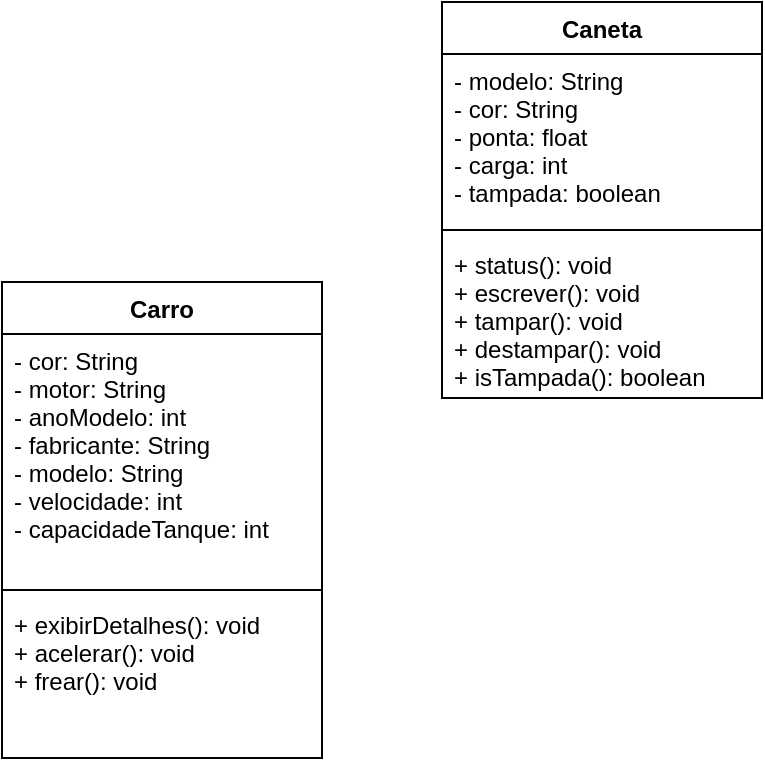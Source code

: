<mxfile>
    <diagram id="lz-HZHUFZCwvl4_mPgK8" name="Page-1">
        <mxGraphModel dx="882" dy="607" grid="1" gridSize="10" guides="1" tooltips="1" connect="1" arrows="1" fold="1" page="1" pageScale="1" pageWidth="850" pageHeight="1100" math="0" shadow="0">
            <root>
                <mxCell id="0"/>
                <mxCell id="1" parent="0"/>
                <mxCell id="2" value="Carro" style="swimlane;fontStyle=1;align=center;verticalAlign=top;childLayout=stackLayout;horizontal=1;startSize=26;horizontalStack=0;resizeParent=1;resizeParentMax=0;resizeLast=0;collapsible=1;marginBottom=0;" parent="1" vertex="1">
                    <mxGeometry x="250" y="270" width="160" height="238" as="geometry"/>
                </mxCell>
                <mxCell id="3" value="- cor: String&#10;- motor: String&#10;- anoModelo: int&#10;- fabricante: String&#10;- modelo: String&#10;- velocidade: int&#10;- capacidadeTanque: int&#10; " style="text;strokeColor=none;fillColor=none;align=left;verticalAlign=top;spacingLeft=4;spacingRight=4;overflow=hidden;rotatable=0;points=[[0,0.5],[1,0.5]];portConstraint=eastwest;" parent="2" vertex="1">
                    <mxGeometry y="26" width="160" height="124" as="geometry"/>
                </mxCell>
                <mxCell id="4" value="" style="line;strokeWidth=1;fillColor=none;align=left;verticalAlign=middle;spacingTop=-1;spacingLeft=3;spacingRight=3;rotatable=0;labelPosition=right;points=[];portConstraint=eastwest;strokeColor=inherit;" parent="2" vertex="1">
                    <mxGeometry y="150" width="160" height="8" as="geometry"/>
                </mxCell>
                <mxCell id="5" value="+ exibirDetalhes(): void&#10;+ acelerar(): void&#10;+ frear(): void" style="text;strokeColor=none;fillColor=none;align=left;verticalAlign=top;spacingLeft=4;spacingRight=4;overflow=hidden;rotatable=0;points=[[0,0.5],[1,0.5]];portConstraint=eastwest;" parent="2" vertex="1">
                    <mxGeometry y="158" width="160" height="80" as="geometry"/>
                </mxCell>
                <mxCell id="6" value="Caneta" style="swimlane;fontStyle=1;align=center;verticalAlign=top;childLayout=stackLayout;horizontal=1;startSize=26;horizontalStack=0;resizeParent=1;resizeParentMax=0;resizeLast=0;collapsible=1;marginBottom=0;" vertex="1" parent="1">
                    <mxGeometry x="470" y="130" width="160" height="198" as="geometry"/>
                </mxCell>
                <mxCell id="7" value="- modelo: String&#10;- cor: String&#10;- ponta: float&#10;- carga: int&#10;- tampada: boolean&#10;" style="text;strokeColor=none;fillColor=none;align=left;verticalAlign=top;spacingLeft=4;spacingRight=4;overflow=hidden;rotatable=0;points=[[0,0.5],[1,0.5]];portConstraint=eastwest;" vertex="1" parent="6">
                    <mxGeometry y="26" width="160" height="84" as="geometry"/>
                </mxCell>
                <mxCell id="8" value="" style="line;strokeWidth=1;fillColor=none;align=left;verticalAlign=middle;spacingTop=-1;spacingLeft=3;spacingRight=3;rotatable=0;labelPosition=right;points=[];portConstraint=eastwest;strokeColor=inherit;" vertex="1" parent="6">
                    <mxGeometry y="110" width="160" height="8" as="geometry"/>
                </mxCell>
                <mxCell id="9" value="+ status(): void&#10;+ escrever(): void&#10;+ tampar(): void&#10;+ destampar(): void&#10;+ isTampada(): boolean" style="text;strokeColor=none;fillColor=none;align=left;verticalAlign=top;spacingLeft=4;spacingRight=4;overflow=hidden;rotatable=0;points=[[0,0.5],[1,0.5]];portConstraint=eastwest;" vertex="1" parent="6">
                    <mxGeometry y="118" width="160" height="80" as="geometry"/>
                </mxCell>
            </root>
        </mxGraphModel>
    </diagram>
</mxfile>